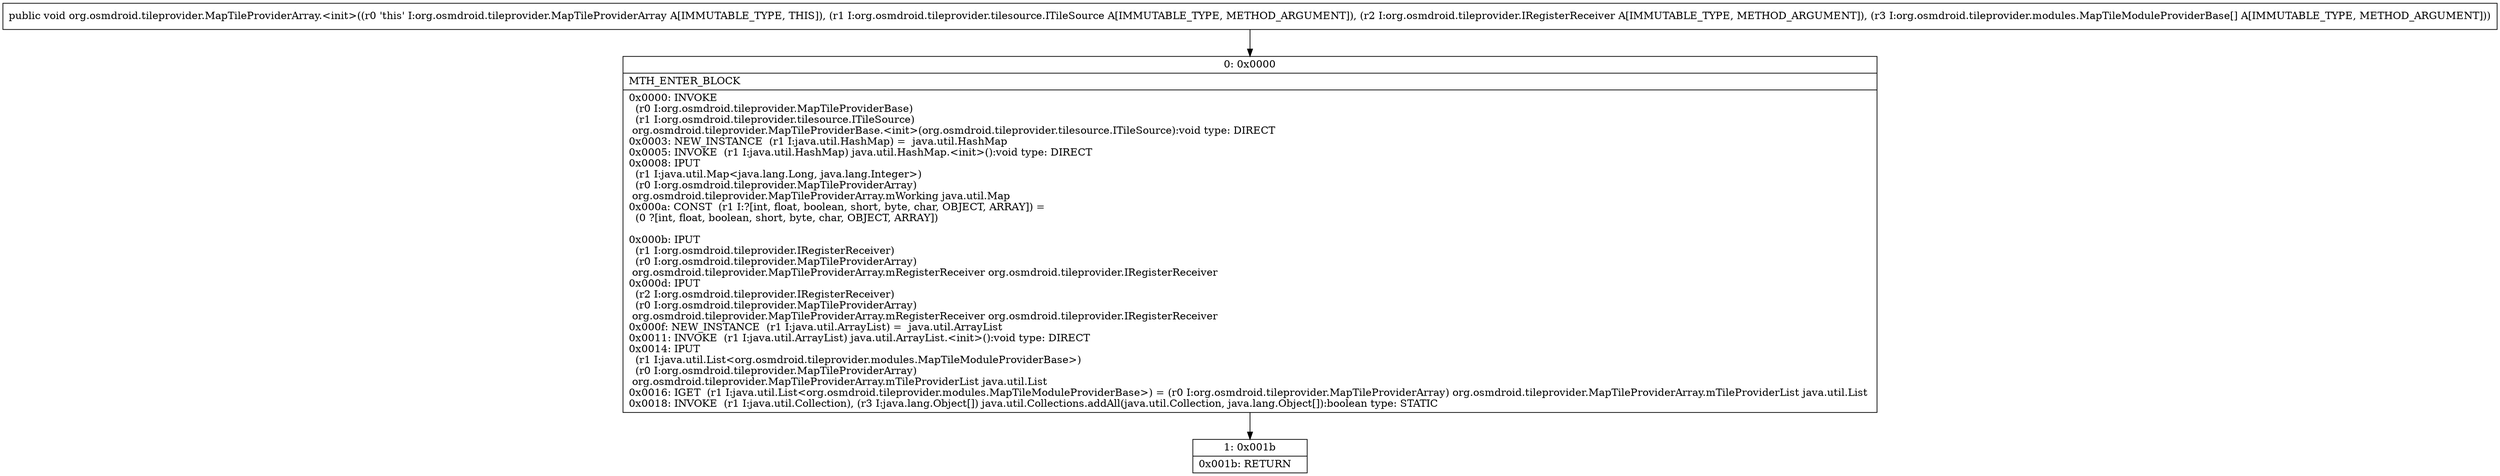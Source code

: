 digraph "CFG fororg.osmdroid.tileprovider.MapTileProviderArray.\<init\>(Lorg\/osmdroid\/tileprovider\/tilesource\/ITileSource;Lorg\/osmdroid\/tileprovider\/IRegisterReceiver;[Lorg\/osmdroid\/tileprovider\/modules\/MapTileModuleProviderBase;)V" {
Node_0 [shape=record,label="{0\:\ 0x0000|MTH_ENTER_BLOCK\l|0x0000: INVOKE  \l  (r0 I:org.osmdroid.tileprovider.MapTileProviderBase)\l  (r1 I:org.osmdroid.tileprovider.tilesource.ITileSource)\l org.osmdroid.tileprovider.MapTileProviderBase.\<init\>(org.osmdroid.tileprovider.tilesource.ITileSource):void type: DIRECT \l0x0003: NEW_INSTANCE  (r1 I:java.util.HashMap) =  java.util.HashMap \l0x0005: INVOKE  (r1 I:java.util.HashMap) java.util.HashMap.\<init\>():void type: DIRECT \l0x0008: IPUT  \l  (r1 I:java.util.Map\<java.lang.Long, java.lang.Integer\>)\l  (r0 I:org.osmdroid.tileprovider.MapTileProviderArray)\l org.osmdroid.tileprovider.MapTileProviderArray.mWorking java.util.Map \l0x000a: CONST  (r1 I:?[int, float, boolean, short, byte, char, OBJECT, ARRAY]) = \l  (0 ?[int, float, boolean, short, byte, char, OBJECT, ARRAY])\l \l0x000b: IPUT  \l  (r1 I:org.osmdroid.tileprovider.IRegisterReceiver)\l  (r0 I:org.osmdroid.tileprovider.MapTileProviderArray)\l org.osmdroid.tileprovider.MapTileProviderArray.mRegisterReceiver org.osmdroid.tileprovider.IRegisterReceiver \l0x000d: IPUT  \l  (r2 I:org.osmdroid.tileprovider.IRegisterReceiver)\l  (r0 I:org.osmdroid.tileprovider.MapTileProviderArray)\l org.osmdroid.tileprovider.MapTileProviderArray.mRegisterReceiver org.osmdroid.tileprovider.IRegisterReceiver \l0x000f: NEW_INSTANCE  (r1 I:java.util.ArrayList) =  java.util.ArrayList \l0x0011: INVOKE  (r1 I:java.util.ArrayList) java.util.ArrayList.\<init\>():void type: DIRECT \l0x0014: IPUT  \l  (r1 I:java.util.List\<org.osmdroid.tileprovider.modules.MapTileModuleProviderBase\>)\l  (r0 I:org.osmdroid.tileprovider.MapTileProviderArray)\l org.osmdroid.tileprovider.MapTileProviderArray.mTileProviderList java.util.List \l0x0016: IGET  (r1 I:java.util.List\<org.osmdroid.tileprovider.modules.MapTileModuleProviderBase\>) = (r0 I:org.osmdroid.tileprovider.MapTileProviderArray) org.osmdroid.tileprovider.MapTileProviderArray.mTileProviderList java.util.List \l0x0018: INVOKE  (r1 I:java.util.Collection), (r3 I:java.lang.Object[]) java.util.Collections.addAll(java.util.Collection, java.lang.Object[]):boolean type: STATIC \l}"];
Node_1 [shape=record,label="{1\:\ 0x001b|0x001b: RETURN   \l}"];
MethodNode[shape=record,label="{public void org.osmdroid.tileprovider.MapTileProviderArray.\<init\>((r0 'this' I:org.osmdroid.tileprovider.MapTileProviderArray A[IMMUTABLE_TYPE, THIS]), (r1 I:org.osmdroid.tileprovider.tilesource.ITileSource A[IMMUTABLE_TYPE, METHOD_ARGUMENT]), (r2 I:org.osmdroid.tileprovider.IRegisterReceiver A[IMMUTABLE_TYPE, METHOD_ARGUMENT]), (r3 I:org.osmdroid.tileprovider.modules.MapTileModuleProviderBase[] A[IMMUTABLE_TYPE, METHOD_ARGUMENT])) }"];
MethodNode -> Node_0;
Node_0 -> Node_1;
}

